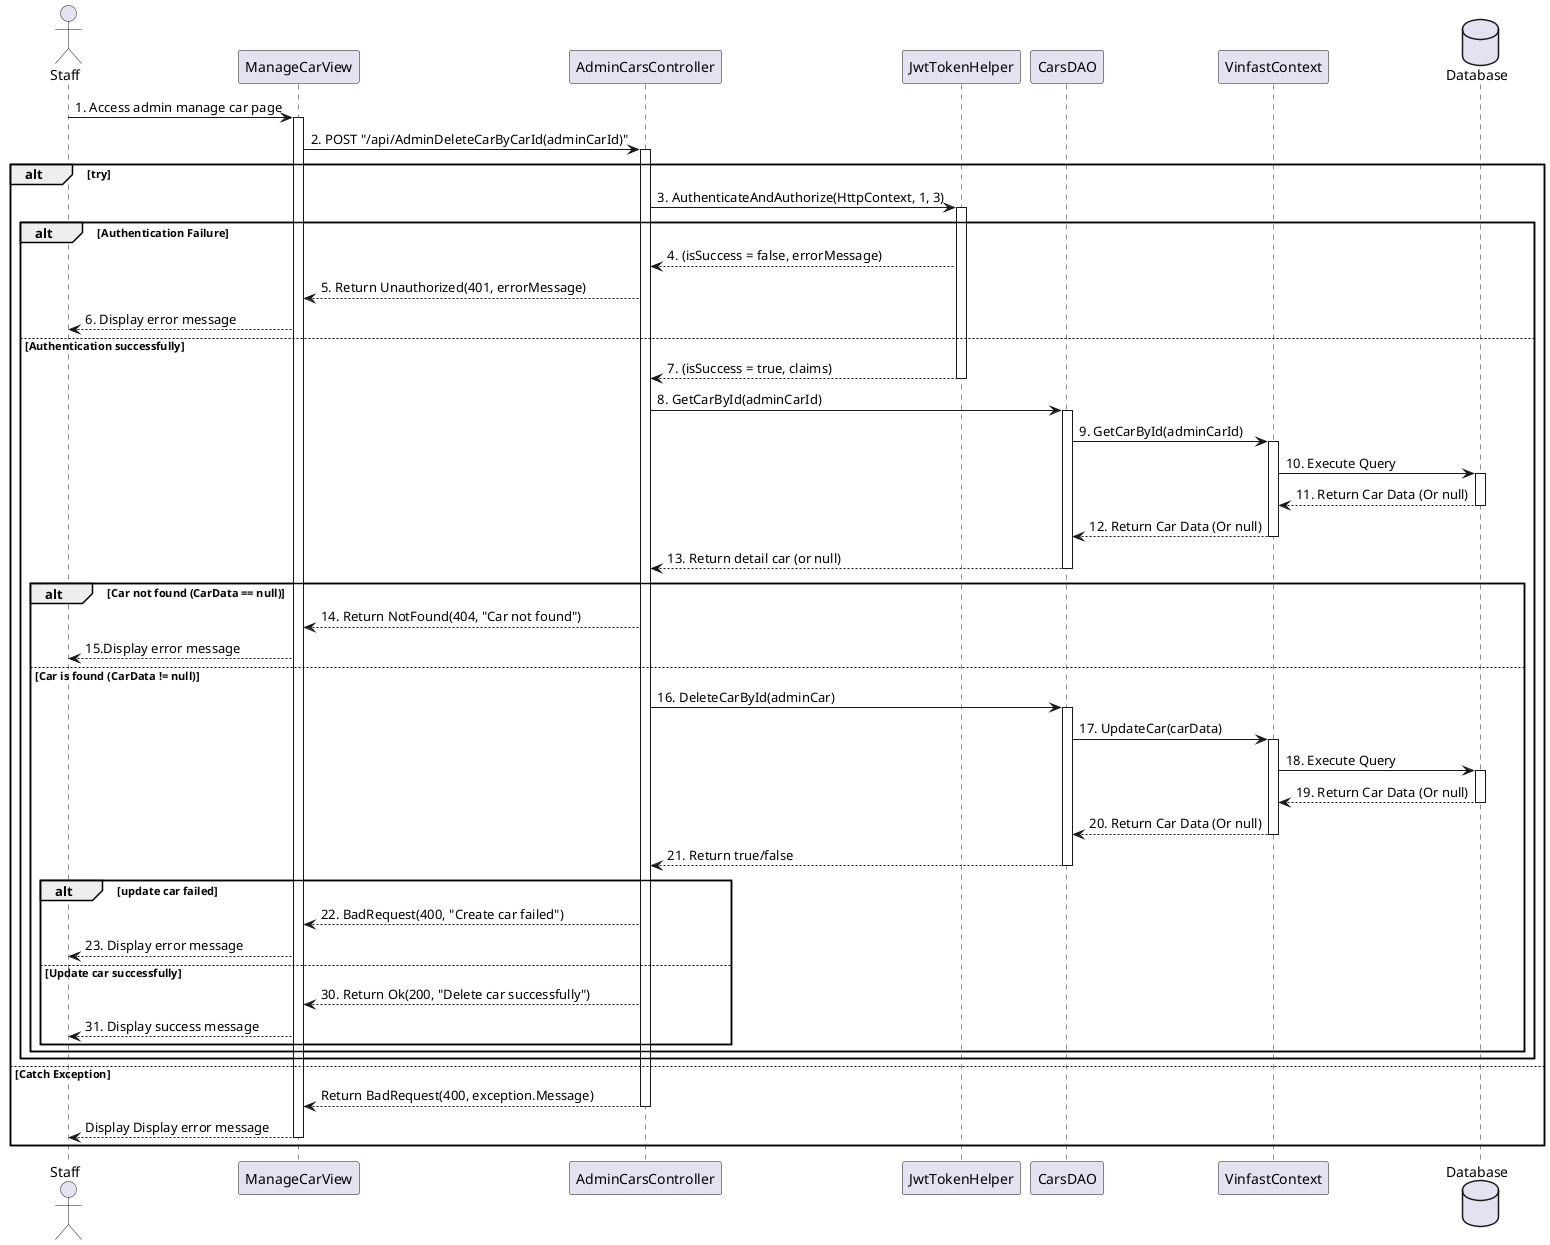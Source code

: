 @startuml
actor Staff
participant ManageCarView
participant AdminCarsController
participant JwtTokenHelper
participant CarsDAO
participant VinfastContext
database Database


Staff -> ManageCarView: 1. Access admin manage car page
activate ManageCarView

ManageCarView -> AdminCarsController: 2. POST "/api/AdminDeleteCarByCarId(adminCarId)"
alt try
    activate AdminCarsController
    AdminCarsController -> JwtTokenHelper: 3. AuthenticateAndAuthorize(HttpContext, 1, 3)
    alt Authentication Failure
        activate JwtTokenHelper
        JwtTokenHelper --> AdminCarsController: 4. (isSuccess = false, errorMessage)
        AdminCarsController --> ManageCarView: 5. Return Unauthorized(401, errorMessage)
        ManageCarView --> Staff: 6. Display error message
        
    else Authentication successfully
        JwtTokenHelper --> AdminCarsController: 7. (isSuccess = true, claims)
        deactivate JwtTokenHelper
        ' complete check authentication
        AdminCarsController -> CarsDAO: 8. GetCarById(adminCarId)
        activate CarsDAO
        
        CarsDAO -> VinfastContext: 9. GetCarById(adminCarId)
        activate VinfastContext
        
        VinfastContext -> Database: 10. Execute Query
        activate Database
        Database --> VinfastContext: 11. Return Car Data (Or null)
        deactivate Database
        
        VinfastContext --> CarsDAO: 12. Return Car Data (Or null)
        deactivate VinfastContext
        CarsDAO --> AdminCarsController: 13. Return detail car (or null)
        deactivate CarsDAO

        alt Car not found (CarData == null)
            AdminCarsController --> ManageCarView: 14. Return NotFound(404, "Car not found")
            ManageCarView --> Staff: 15.Display error message
        else Car is found (CarData != null)
            AdminCarsController -> CarsDAO: 16. DeleteCarById(adminCar)
            Activate CarsDAO
            CarsDAO -> VinfastContext: 17. UpdateCar(carData)
            activate VinfastContext
            VinfastContext -> Database: 18. Execute Query
            activate Database
            Database --> VinfastContext: 19. Return Car Data (Or null)
            deactivate Database
            VinfastContext --> CarsDAO: 20. Return Car Data (Or null)
            deactivate VinfastContext
            CarsDAO --> AdminCarsController: 21. Return true/false
            deactivate CarsDAO
            alt update car failed 
                AdminCarsController --> ManageCarView: 22. BadRequest(400, "Create car failed")
                ManageCarView --> Staff: 23. Display error message
            else Update car successfully
                
                AdminCarsController --> ManageCarView: 30. Return Ok(200, "Delete car successfully")
                ManageCarView --> Staff: 31. Display success message
            end
        end
    end
else Catch Exception
    AdminCarsController --> ManageCarView: Return BadRequest(400, exception.Message)
    deactivate AdminCarsController
    ManageCarView --> Staff: Display Display error message
deactivate ManageCarView
end




@enduml